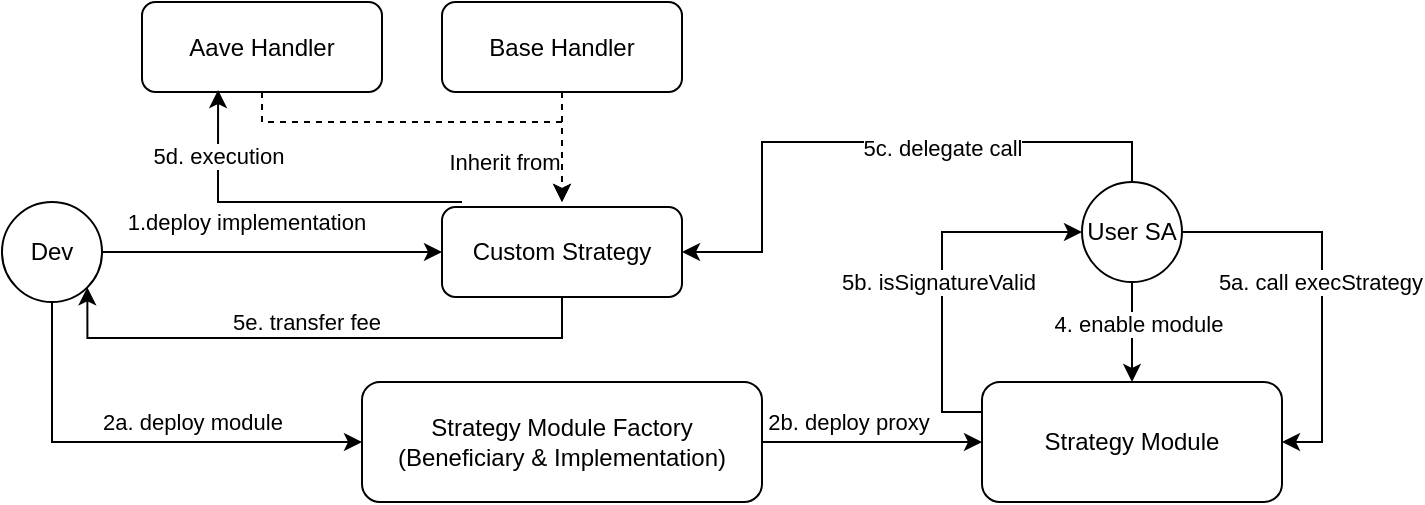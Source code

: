 <mxfile version="21.8.2" type="github">
  <diagram name="Page-1" id="TvMvOZ9mV_910rXKRIYk">
    <mxGraphModel dx="1804" dy="536" grid="1" gridSize="10" guides="1" tooltips="1" connect="1" arrows="1" fold="1" page="1" pageScale="1" pageWidth="850" pageHeight="1100" math="0" shadow="0">
      <root>
        <mxCell id="0" />
        <mxCell id="1" parent="0" />
        <mxCell id="MDHbiPIN4DShXxyYwHcX-7" style="edgeStyle=orthogonalEdgeStyle;rounded=0;orthogonalLoop=1;jettySize=auto;html=1;entryX=0;entryY=0.5;entryDx=0;entryDy=0;" parent="1" source="MDHbiPIN4DShXxyYwHcX-3" target="MDHbiPIN4DShXxyYwHcX-4" edge="1">
          <mxGeometry relative="1" as="geometry" />
        </mxCell>
        <mxCell id="MDHbiPIN4DShXxyYwHcX-13" value="1.deploy implementation" style="edgeLabel;html=1;align=center;verticalAlign=middle;resizable=0;points=[];" parent="MDHbiPIN4DShXxyYwHcX-7" vertex="1" connectable="0">
          <mxGeometry x="-0.2" y="-2" relative="1" as="geometry">
            <mxPoint x="4" y="-17" as="offset" />
          </mxGeometry>
        </mxCell>
        <mxCell id="MDHbiPIN4DShXxyYwHcX-15" style="edgeStyle=orthogonalEdgeStyle;rounded=0;orthogonalLoop=1;jettySize=auto;html=1;entryX=0;entryY=0.5;entryDx=0;entryDy=0;exitX=0.5;exitY=1;exitDx=0;exitDy=0;" parent="1" source="MDHbiPIN4DShXxyYwHcX-3" target="MDHbiPIN4DShXxyYwHcX-14" edge="1">
          <mxGeometry relative="1" as="geometry">
            <mxPoint x="-735" y="150" as="sourcePoint" />
          </mxGeometry>
        </mxCell>
        <mxCell id="MDHbiPIN4DShXxyYwHcX-16" value="&lt;div&gt;2a. deploy module&lt;/div&gt;" style="edgeLabel;html=1;align=center;verticalAlign=middle;resizable=0;points=[];" parent="MDHbiPIN4DShXxyYwHcX-15" vertex="1" connectable="0">
          <mxGeometry x="0.513" y="-2" relative="1" as="geometry">
            <mxPoint x="-30" y="-12" as="offset" />
          </mxGeometry>
        </mxCell>
        <mxCell id="MDHbiPIN4DShXxyYwHcX-3" value="Dev" style="ellipse;whiteSpace=wrap;html=1;aspect=fixed;" parent="1" vertex="1">
          <mxGeometry x="-760" y="140" width="50" height="50" as="geometry" />
        </mxCell>
        <mxCell id="MDHbiPIN4DShXxyYwHcX-32" style="edgeStyle=orthogonalEdgeStyle;rounded=0;orthogonalLoop=1;jettySize=auto;html=1;entryX=1;entryY=1;entryDx=0;entryDy=0;exitX=0.5;exitY=1;exitDx=0;exitDy=0;" parent="1" source="MDHbiPIN4DShXxyYwHcX-4" target="MDHbiPIN4DShXxyYwHcX-3" edge="1">
          <mxGeometry relative="1" as="geometry">
            <Array as="points">
              <mxPoint x="-480" y="208" />
              <mxPoint x="-717" y="208" />
            </Array>
          </mxGeometry>
        </mxCell>
        <mxCell id="MDHbiPIN4DShXxyYwHcX-33" value="5e. transfer fee" style="edgeLabel;html=1;align=center;verticalAlign=middle;resizable=0;points=[];" parent="MDHbiPIN4DShXxyYwHcX-32" vertex="1" connectable="0">
          <mxGeometry x="0.056" y="3" relative="1" as="geometry">
            <mxPoint x="1" y="-11" as="offset" />
          </mxGeometry>
        </mxCell>
        <mxCell id="MDHbiPIN4DShXxyYwHcX-4" value="Custom Strategy" style="rounded=1;whiteSpace=wrap;html=1;" parent="1" vertex="1">
          <mxGeometry x="-540" y="142.5" width="120" height="45" as="geometry" />
        </mxCell>
        <mxCell id="MDHbiPIN4DShXxyYwHcX-8" style="edgeStyle=orthogonalEdgeStyle;rounded=0;orthogonalLoop=1;jettySize=auto;html=1;dashed=1;" parent="1" source="MDHbiPIN4DShXxyYwHcX-6" edge="1">
          <mxGeometry relative="1" as="geometry">
            <mxPoint x="-480" y="140" as="targetPoint" />
          </mxGeometry>
        </mxCell>
        <mxCell id="MDHbiPIN4DShXxyYwHcX-9" value="Inherit from" style="edgeLabel;html=1;align=center;verticalAlign=middle;resizable=0;points=[];" parent="MDHbiPIN4DShXxyYwHcX-8" vertex="1" connectable="0">
          <mxGeometry x="0.009" y="5" relative="1" as="geometry">
            <mxPoint x="-35" y="7" as="offset" />
          </mxGeometry>
        </mxCell>
        <mxCell id="MDHbiPIN4DShXxyYwHcX-6" value="Base Handler" style="rounded=1;whiteSpace=wrap;html=1;" parent="1" vertex="1">
          <mxGeometry x="-540" y="40" width="120" height="45" as="geometry" />
        </mxCell>
        <mxCell id="MDHbiPIN4DShXxyYwHcX-11" style="edgeStyle=orthogonalEdgeStyle;rounded=0;orthogonalLoop=1;jettySize=auto;html=1;dashed=1;" parent="1" source="MDHbiPIN4DShXxyYwHcX-10" edge="1">
          <mxGeometry relative="1" as="geometry">
            <mxPoint x="-480" y="140" as="targetPoint" />
            <Array as="points">
              <mxPoint x="-630" y="100" />
              <mxPoint x="-480" y="100" />
            </Array>
          </mxGeometry>
        </mxCell>
        <mxCell id="MDHbiPIN4DShXxyYwHcX-10" value="Aave Handler" style="rounded=1;whiteSpace=wrap;html=1;" parent="1" vertex="1">
          <mxGeometry x="-690" y="40" width="120" height="45" as="geometry" />
        </mxCell>
        <mxCell id="MDHbiPIN4DShXxyYwHcX-22" style="edgeStyle=orthogonalEdgeStyle;rounded=0;orthogonalLoop=1;jettySize=auto;html=1;entryX=0;entryY=0.5;entryDx=0;entryDy=0;" parent="1" source="MDHbiPIN4DShXxyYwHcX-14" target="MDHbiPIN4DShXxyYwHcX-21" edge="1">
          <mxGeometry relative="1" as="geometry" />
        </mxCell>
        <mxCell id="MDHbiPIN4DShXxyYwHcX-23" value="2b. deploy proxy" style="edgeLabel;html=1;align=center;verticalAlign=middle;resizable=0;points=[];" parent="MDHbiPIN4DShXxyYwHcX-22" vertex="1" connectable="0">
          <mxGeometry x="-0.229" relative="1" as="geometry">
            <mxPoint y="-10" as="offset" />
          </mxGeometry>
        </mxCell>
        <mxCell id="MDHbiPIN4DShXxyYwHcX-14" value="Strategy Module Factory&lt;br&gt;(Beneficiary &amp;amp;&amp;nbsp;Implementation)" style="whiteSpace=wrap;html=1;rounded=1;" parent="1" vertex="1">
          <mxGeometry x="-580" y="230" width="200" height="60" as="geometry" />
        </mxCell>
        <mxCell id="MDHbiPIN4DShXxyYwHcX-24" style="edgeStyle=orthogonalEdgeStyle;rounded=0;orthogonalLoop=1;jettySize=auto;html=1;entryX=0.5;entryY=0;entryDx=0;entryDy=0;" parent="1" source="MDHbiPIN4DShXxyYwHcX-20" target="MDHbiPIN4DShXxyYwHcX-21" edge="1">
          <mxGeometry relative="1" as="geometry" />
        </mxCell>
        <mxCell id="MDHbiPIN4DShXxyYwHcX-25" value="4. enable module" style="edgeLabel;html=1;align=center;verticalAlign=middle;resizable=0;points=[];" parent="MDHbiPIN4DShXxyYwHcX-24" vertex="1" connectable="0">
          <mxGeometry x="-0.16" y="3" relative="1" as="geometry">
            <mxPoint as="offset" />
          </mxGeometry>
        </mxCell>
        <mxCell id="MDHbiPIN4DShXxyYwHcX-26" style="edgeStyle=orthogonalEdgeStyle;rounded=0;orthogonalLoop=1;jettySize=auto;html=1;entryX=1;entryY=0.5;entryDx=0;entryDy=0;exitX=1;exitY=0.5;exitDx=0;exitDy=0;" parent="1" source="MDHbiPIN4DShXxyYwHcX-20" target="MDHbiPIN4DShXxyYwHcX-21" edge="1">
          <mxGeometry relative="1" as="geometry" />
        </mxCell>
        <mxCell id="MDHbiPIN4DShXxyYwHcX-27" value="5a. call execStrategy" style="edgeLabel;html=1;align=center;verticalAlign=middle;resizable=0;points=[];" parent="MDHbiPIN4DShXxyYwHcX-26" vertex="1" connectable="0">
          <mxGeometry x="0.056" y="-1" relative="1" as="geometry">
            <mxPoint y="-8" as="offset" />
          </mxGeometry>
        </mxCell>
        <mxCell id="MDHbiPIN4DShXxyYwHcX-30" style="edgeStyle=orthogonalEdgeStyle;rounded=0;orthogonalLoop=1;jettySize=auto;html=1;entryX=1;entryY=0.5;entryDx=0;entryDy=0;exitX=0.5;exitY=0;exitDx=0;exitDy=0;" parent="1" source="MDHbiPIN4DShXxyYwHcX-20" target="MDHbiPIN4DShXxyYwHcX-4" edge="1">
          <mxGeometry relative="1" as="geometry">
            <Array as="points">
              <mxPoint x="-195" y="110" />
              <mxPoint x="-380" y="110" />
              <mxPoint x="-380" y="165" />
            </Array>
          </mxGeometry>
        </mxCell>
        <mxCell id="MDHbiPIN4DShXxyYwHcX-31" value="5c. delegate call" style="edgeLabel;html=1;align=center;verticalAlign=middle;resizable=0;points=[];" parent="MDHbiPIN4DShXxyYwHcX-30" vertex="1" connectable="0">
          <mxGeometry x="-0.38" y="3" relative="1" as="geometry">
            <mxPoint x="-22" as="offset" />
          </mxGeometry>
        </mxCell>
        <mxCell id="MDHbiPIN4DShXxyYwHcX-20" value="User SA" style="ellipse;whiteSpace=wrap;html=1;aspect=fixed;" parent="1" vertex="1">
          <mxGeometry x="-220" y="130" width="50" height="50" as="geometry" />
        </mxCell>
        <mxCell id="MDHbiPIN4DShXxyYwHcX-28" style="edgeStyle=orthogonalEdgeStyle;rounded=0;orthogonalLoop=1;jettySize=auto;html=1;entryX=0;entryY=0.5;entryDx=0;entryDy=0;exitX=0;exitY=0.25;exitDx=0;exitDy=0;" parent="1" source="MDHbiPIN4DShXxyYwHcX-21" target="MDHbiPIN4DShXxyYwHcX-20" edge="1">
          <mxGeometry relative="1" as="geometry" />
        </mxCell>
        <mxCell id="MDHbiPIN4DShXxyYwHcX-29" value="5b. isSignatureValid" style="edgeLabel;html=1;align=center;verticalAlign=middle;resizable=0;points=[];" parent="MDHbiPIN4DShXxyYwHcX-28" vertex="1" connectable="0">
          <mxGeometry x="-0.189" y="2" relative="1" as="geometry">
            <mxPoint y="-12" as="offset" />
          </mxGeometry>
        </mxCell>
        <mxCell id="MDHbiPIN4DShXxyYwHcX-21" value="Strategy Module" style="whiteSpace=wrap;html=1;rounded=1;" parent="1" vertex="1">
          <mxGeometry x="-270" y="230" width="150" height="60" as="geometry" />
        </mxCell>
        <mxCell id="-eRPkNMYUyGXU0NjvsWs-1" style="edgeStyle=orthogonalEdgeStyle;rounded=0;orthogonalLoop=1;jettySize=auto;html=1;entryX=0.317;entryY=0.978;entryDx=0;entryDy=0;entryPerimeter=0;" edge="1" parent="1" target="MDHbiPIN4DShXxyYwHcX-10">
          <mxGeometry relative="1" as="geometry">
            <mxPoint x="-530" y="140" as="sourcePoint" />
            <Array as="points">
              <mxPoint x="-540" y="140" />
              <mxPoint x="-652" y="140" />
            </Array>
          </mxGeometry>
        </mxCell>
        <mxCell id="-eRPkNMYUyGXU0NjvsWs-2" value="5d. execution" style="edgeLabel;html=1;align=center;verticalAlign=middle;resizable=0;points=[];" vertex="1" connectable="0" parent="-eRPkNMYUyGXU0NjvsWs-1">
          <mxGeometry x="0.629" relative="1" as="geometry">
            <mxPoint as="offset" />
          </mxGeometry>
        </mxCell>
      </root>
    </mxGraphModel>
  </diagram>
</mxfile>
